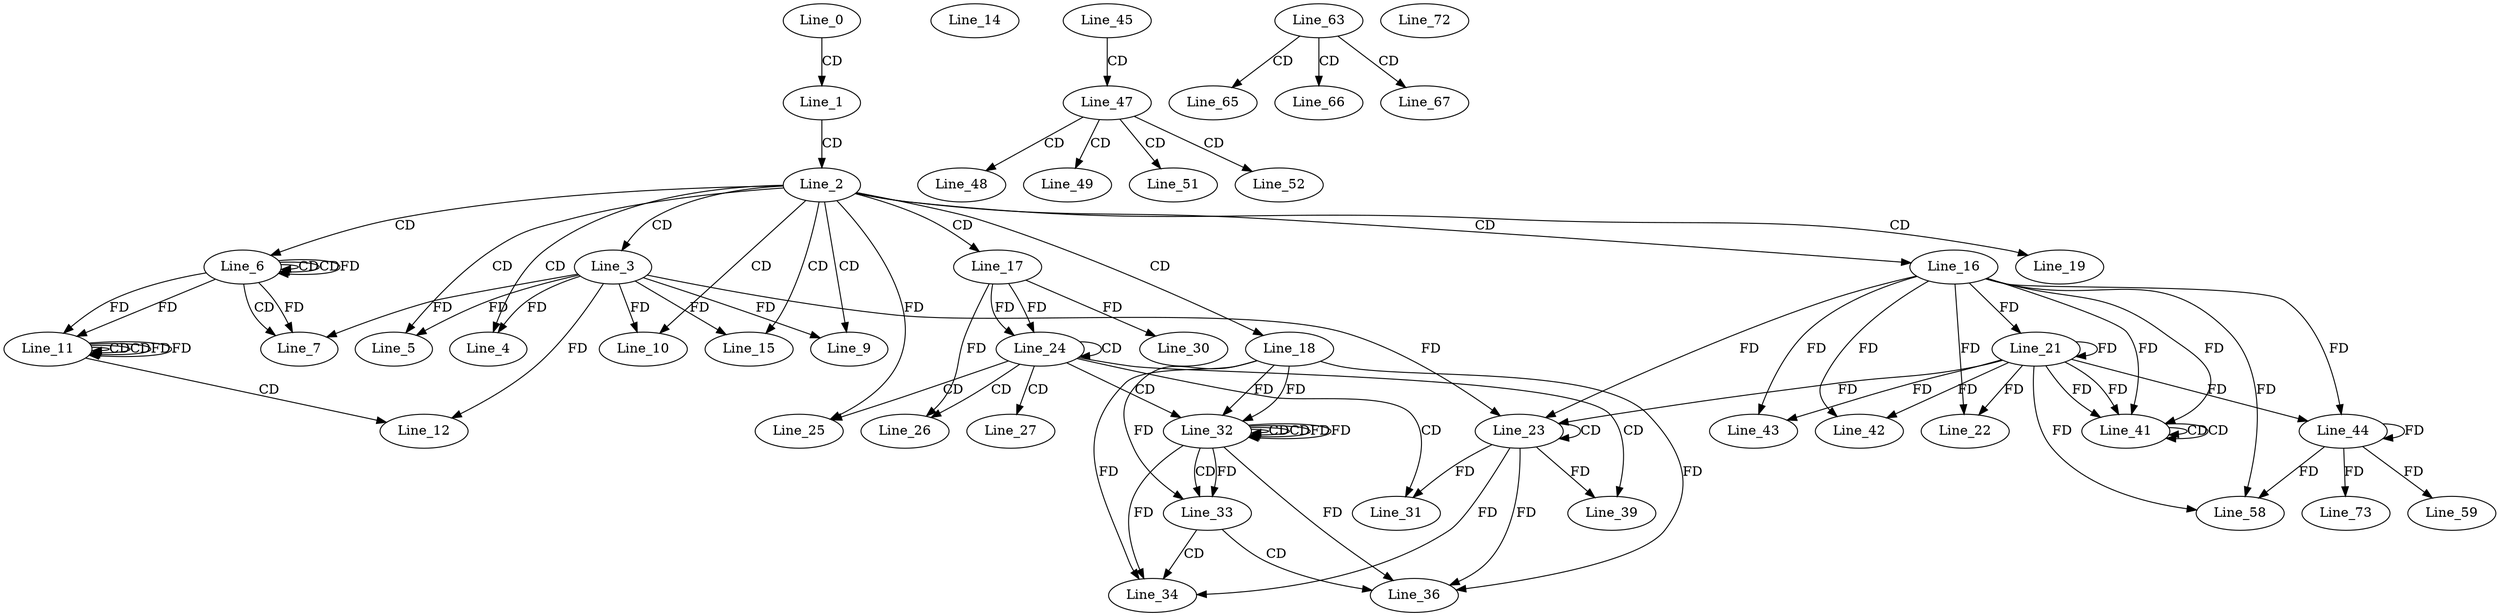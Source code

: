 digraph G {
  Line_0;
  Line_1;
  Line_2;
  Line_3;
  Line_4;
  Line_5;
  Line_6;
  Line_6;
  Line_6;
  Line_6;
  Line_7;
  Line_7;
  Line_9;
  Line_9;
  Line_10;
  Line_11;
  Line_11;
  Line_11;
  Line_12;
  Line_14;
  Line_14;
  Line_15;
  Line_16;
  Line_17;
  Line_18;
  Line_19;
  Line_21;
  Line_21;
  Line_22;
  Line_23;
  Line_23;
  Line_23;
  Line_24;
  Line_24;
  Line_25;
  Line_26;
  Line_27;
  Line_30;
  Line_31;
  Line_32;
  Line_32;
  Line_32;
  Line_33;
  Line_33;
  Line_34;
  Line_34;
  Line_36;
  Line_36;
  Line_39;
  Line_41;
  Line_41;
  Line_41;
  Line_42;
  Line_43;
  Line_44;
  Line_45;
  Line_47;
  Line_48;
  Line_49;
  Line_51;
  Line_52;
  Line_58;
  Line_59;
  Line_63;
  Line_65;
  Line_66;
  Line_67;
  Line_72;
  Line_73;
  Line_0 -> Line_1 [ label="CD" ];
  Line_1 -> Line_2 [ label="CD" ];
  Line_2 -> Line_3 [ label="CD" ];
  Line_2 -> Line_4 [ label="CD" ];
  Line_3 -> Line_4 [ label="FD" ];
  Line_2 -> Line_5 [ label="CD" ];
  Line_3 -> Line_5 [ label="FD" ];
  Line_2 -> Line_6 [ label="CD" ];
  Line_6 -> Line_6 [ label="CD" ];
  Line_6 -> Line_6 [ label="CD" ];
  Line_6 -> Line_6 [ label="FD" ];
  Line_6 -> Line_7 [ label="CD" ];
  Line_3 -> Line_7 [ label="FD" ];
  Line_6 -> Line_7 [ label="FD" ];
  Line_2 -> Line_9 [ label="CD" ];
  Line_3 -> Line_9 [ label="FD" ];
  Line_2 -> Line_10 [ label="CD" ];
  Line_3 -> Line_10 [ label="FD" ];
  Line_11 -> Line_11 [ label="CD" ];
  Line_6 -> Line_11 [ label="FD" ];
  Line_11 -> Line_11 [ label="CD" ];
  Line_11 -> Line_11 [ label="FD" ];
  Line_6 -> Line_11 [ label="FD" ];
  Line_11 -> Line_12 [ label="CD" ];
  Line_3 -> Line_12 [ label="FD" ];
  Line_2 -> Line_15 [ label="CD" ];
  Line_3 -> Line_15 [ label="FD" ];
  Line_2 -> Line_16 [ label="CD" ];
  Line_2 -> Line_17 [ label="CD" ];
  Line_2 -> Line_18 [ label="CD" ];
  Line_2 -> Line_19 [ label="CD" ];
  Line_16 -> Line_21 [ label="FD" ];
  Line_21 -> Line_21 [ label="FD" ];
  Line_16 -> Line_22 [ label="FD" ];
  Line_21 -> Line_22 [ label="FD" ];
  Line_23 -> Line_23 [ label="CD" ];
  Line_16 -> Line_23 [ label="FD" ];
  Line_21 -> Line_23 [ label="FD" ];
  Line_3 -> Line_23 [ label="FD" ];
  Line_17 -> Line_24 [ label="FD" ];
  Line_24 -> Line_24 [ label="CD" ];
  Line_17 -> Line_24 [ label="FD" ];
  Line_24 -> Line_25 [ label="CD" ];
  Line_2 -> Line_25 [ label="FD" ];
  Line_24 -> Line_26 [ label="CD" ];
  Line_17 -> Line_26 [ label="FD" ];
  Line_24 -> Line_27 [ label="CD" ];
  Line_17 -> Line_30 [ label="FD" ];
  Line_24 -> Line_31 [ label="CD" ];
  Line_23 -> Line_31 [ label="FD" ];
  Line_24 -> Line_32 [ label="CD" ];
  Line_32 -> Line_32 [ label="CD" ];
  Line_18 -> Line_32 [ label="FD" ];
  Line_32 -> Line_32 [ label="CD" ];
  Line_32 -> Line_32 [ label="FD" ];
  Line_18 -> Line_32 [ label="FD" ];
  Line_32 -> Line_33 [ label="CD" ];
  Line_32 -> Line_33 [ label="FD" ];
  Line_18 -> Line_33 [ label="FD" ];
  Line_33 -> Line_34 [ label="CD" ];
  Line_23 -> Line_34 [ label="FD" ];
  Line_32 -> Line_34 [ label="FD" ];
  Line_18 -> Line_34 [ label="FD" ];
  Line_33 -> Line_36 [ label="CD" ];
  Line_23 -> Line_36 [ label="FD" ];
  Line_32 -> Line_36 [ label="FD" ];
  Line_18 -> Line_36 [ label="FD" ];
  Line_24 -> Line_39 [ label="CD" ];
  Line_23 -> Line_39 [ label="FD" ];
  Line_41 -> Line_41 [ label="CD" ];
  Line_16 -> Line_41 [ label="FD" ];
  Line_21 -> Line_41 [ label="FD" ];
  Line_41 -> Line_41 [ label="CD" ];
  Line_16 -> Line_41 [ label="FD" ];
  Line_21 -> Line_41 [ label="FD" ];
  Line_16 -> Line_42 [ label="FD" ];
  Line_21 -> Line_42 [ label="FD" ];
  Line_16 -> Line_43 [ label="FD" ];
  Line_21 -> Line_43 [ label="FD" ];
  Line_16 -> Line_44 [ label="FD" ];
  Line_21 -> Line_44 [ label="FD" ];
  Line_44 -> Line_44 [ label="FD" ];
  Line_45 -> Line_47 [ label="CD" ];
  Line_47 -> Line_48 [ label="CD" ];
  Line_47 -> Line_49 [ label="CD" ];
  Line_47 -> Line_51 [ label="CD" ];
  Line_47 -> Line_52 [ label="CD" ];
  Line_16 -> Line_58 [ label="FD" ];
  Line_21 -> Line_58 [ label="FD" ];
  Line_44 -> Line_58 [ label="FD" ];
  Line_44 -> Line_59 [ label="FD" ];
  Line_63 -> Line_65 [ label="CD" ];
  Line_63 -> Line_66 [ label="CD" ];
  Line_63 -> Line_67 [ label="CD" ];
  Line_44 -> Line_73 [ label="FD" ];
  Line_11 -> Line_11 [ label="FD" ];
  Line_32 -> Line_32 [ label="FD" ];
}
